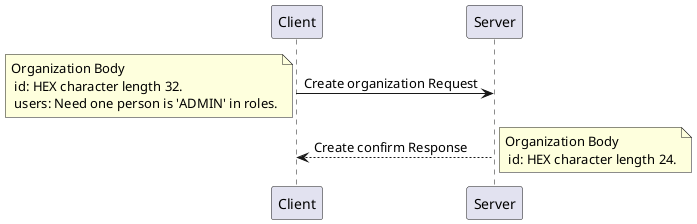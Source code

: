 @startuml
Client -> Server: Create organization Request
note left: Organization Body\n id: HEX character length 32.\n users: Need one person is 'ADMIN' in roles.

Server --> Client: Create confirm Response
note right: Organization Body\n id: HEX character length 24.

@enduml
